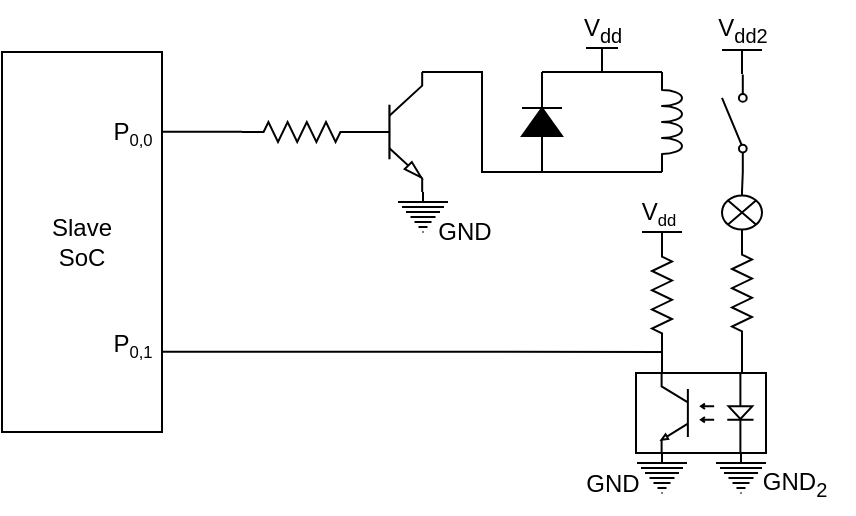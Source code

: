<mxfile version="24.7.8">
  <diagram name="Page-1" id="0drxzNmqqHt5yeECW6B3">
    <mxGraphModel dx="683" dy="398" grid="1" gridSize="10" guides="1" tooltips="1" connect="1" arrows="1" fold="1" page="1" pageScale="1" pageWidth="1100" pageHeight="850" math="0" shadow="0">
      <root>
        <mxCell id="0" />
        <mxCell id="1" parent="0" />
        <mxCell id="LD_RKNu__p31QmjTdJs5-1" value="Slave&lt;div&gt;SoC&lt;/div&gt;" style="rounded=0;whiteSpace=wrap;html=1;" parent="1" vertex="1">
          <mxGeometry x="200" y="70" width="80" height="190" as="geometry" />
        </mxCell>
        <mxCell id="LD_RKNu__p31QmjTdJs5-7" value="" style="endArrow=none;html=1;rounded=0;entryX=0.974;entryY=0.496;entryDx=0;entryDy=0;entryPerimeter=0;exitX=1;exitY=0.789;exitDx=0;exitDy=0;exitPerimeter=0;" parent="1" source="LD_RKNu__p31QmjTdJs5-1" target="LD_RKNu__p31QmjTdJs5-34" edge="1">
          <mxGeometry width="50" height="50" relative="1" as="geometry">
            <mxPoint x="310" y="220" as="sourcePoint" />
            <mxPoint x="470" y="220.5" as="targetPoint" />
          </mxGeometry>
        </mxCell>
        <mxCell id="LD_RKNu__p31QmjTdJs5-28" value="" style="pointerEvents=1;verticalLabelPosition=bottom;shadow=0;dashed=0;align=center;html=1;verticalAlign=top;shape=mxgraph.electrical.resistors.resistor_2;" parent="1" vertex="1">
          <mxGeometry x="320" y="105" width="60" height="10" as="geometry" />
        </mxCell>
        <mxCell id="LD_RKNu__p31QmjTdJs5-29" value="" style="verticalLabelPosition=bottom;shadow=0;dashed=0;align=center;html=1;verticalAlign=top;shape=mxgraph.electrical.transistors.npn_transistor_5;" parent="1" vertex="1">
          <mxGeometry x="371" y="80" width="40" height="60" as="geometry" />
        </mxCell>
        <mxCell id="LD_RKNu__p31QmjTdJs5-31" value="" style="endArrow=none;html=1;rounded=0;entryX=0;entryY=0.5;entryDx=0;entryDy=0;entryPerimeter=0;exitX=1;exitY=0.5;exitDx=0;exitDy=0;exitPerimeter=0;" parent="1" source="LD_RKNu__p31QmjTdJs5-28" target="LD_RKNu__p31QmjTdJs5-29" edge="1">
          <mxGeometry width="50" height="50" relative="1" as="geometry">
            <mxPoint x="311" y="100" as="sourcePoint" />
            <mxPoint x="361" y="50" as="targetPoint" />
          </mxGeometry>
        </mxCell>
        <mxCell id="LD_RKNu__p31QmjTdJs5-76" value="" style="edgeStyle=orthogonalEdgeStyle;rounded=0;orthogonalLoop=1;jettySize=auto;html=1;" parent="1" target="LD_RKNu__p31QmjTdJs5-72" edge="1">
          <mxGeometry relative="1" as="geometry">
            <mxPoint x="530" y="234.5" as="sourcePoint" />
          </mxGeometry>
        </mxCell>
        <mxCell id="LD_RKNu__p31QmjTdJs5-34" value="" style="pointerEvents=1;verticalLabelPosition=bottom;shadow=0;dashed=0;align=center;html=1;verticalAlign=top;shape=mxgraph.electrical.resistors.resistor_2;direction=south;" parent="1" vertex="1">
          <mxGeometry x="525" y="161.5" width="10" height="60" as="geometry" />
        </mxCell>
        <mxCell id="LD_RKNu__p31QmjTdJs5-35" value="" style="html=1;shape=mxgraph.electrical.electro-mechanical.singleSwitch;aspect=fixed;elSwitchState=off;direction=north;" parent="1" vertex="1">
          <mxGeometry x="560" y="81.25" width="13" height="48.75" as="geometry" />
        </mxCell>
        <mxCell id="LD_RKNu__p31QmjTdJs5-36" value="V&lt;sub&gt;dd&lt;/sub&gt;" style="verticalLabelPosition=top;verticalAlign=bottom;shape=mxgraph.electrical.signal_sources.vdd;shadow=0;dashed=0;align=center;strokeWidth=1;fontSize=24;html=1;flipV=1;noLabel=1;" parent="1" vertex="1">
          <mxGeometry x="560" y="69" width="20" height="12" as="geometry" />
        </mxCell>
        <mxCell id="LD_RKNu__p31QmjTdJs5-37" value="V&lt;sub&gt;dd2&lt;/sub&gt;" style="text;html=1;align=center;verticalAlign=middle;resizable=0;points=[];autosize=1;strokeColor=none;fillColor=none;" parent="1" vertex="1">
          <mxGeometry x="545" y="44.25" width="50" height="30" as="geometry" />
        </mxCell>
        <mxCell id="LD_RKNu__p31QmjTdJs5-39" value="" style="endArrow=none;html=1;rounded=0;exitX=1;exitY=0.786;exitDx=0;exitDy=0;exitPerimeter=0;entryX=0;entryY=0.5;entryDx=0;entryDy=0;" parent="1" edge="1">
          <mxGeometry width="50" height="50" relative="1" as="geometry">
            <mxPoint x="280" y="109.88" as="sourcePoint" />
            <mxPoint x="320" y="109.88" as="targetPoint" />
          </mxGeometry>
        </mxCell>
        <mxCell id="LD_RKNu__p31QmjTdJs5-46" value="" style="pointerEvents=1;fillColor=strokeColor;verticalLabelPosition=bottom;shadow=0;dashed=0;align=center;html=1;verticalAlign=top;shape=mxgraph.electrical.diodes.diode;direction=north;" parent="1" vertex="1">
          <mxGeometry x="460" y="87.5" width="20" height="35" as="geometry" />
        </mxCell>
        <mxCell id="LD_RKNu__p31QmjTdJs5-47" value="" style="pointerEvents=1;verticalLabelPosition=bottom;shadow=0;dashed=0;align=center;html=1;verticalAlign=top;shape=mxgraph.electrical.inductors.inductor_3;direction=south;" parent="1" vertex="1">
          <mxGeometry x="530" y="80" width="10" height="50" as="geometry" />
        </mxCell>
        <mxCell id="LD_RKNu__p31QmjTdJs5-48" value="" style="endArrow=none;html=1;rounded=0;entryX=1;entryY=1;entryDx=0;entryDy=0;entryPerimeter=0;exitX=0;exitY=0.5;exitDx=0;exitDy=0;exitPerimeter=0;" parent="1" source="LD_RKNu__p31QmjTdJs5-46" target="LD_RKNu__p31QmjTdJs5-47" edge="1">
          <mxGeometry width="50" height="50" relative="1" as="geometry">
            <mxPoint x="470" y="130" as="sourcePoint" />
            <mxPoint x="510" y="130" as="targetPoint" />
            <Array as="points">
              <mxPoint x="470" y="130" />
            </Array>
          </mxGeometry>
        </mxCell>
        <mxCell id="LD_RKNu__p31QmjTdJs5-49" value="" style="endArrow=none;html=1;rounded=0;exitX=1;exitY=0.5;exitDx=0;exitDy=0;exitPerimeter=0;" parent="1" source="LD_RKNu__p31QmjTdJs5-46" edge="1">
          <mxGeometry width="50" height="50" relative="1" as="geometry">
            <mxPoint x="290" y="10" as="sourcePoint" />
            <mxPoint x="470" y="80" as="targetPoint" />
          </mxGeometry>
        </mxCell>
        <mxCell id="LD_RKNu__p31QmjTdJs5-50" value="V&lt;sub&gt;dd&lt;/sub&gt;" style="verticalLabelPosition=top;verticalAlign=bottom;shape=mxgraph.electrical.signal_sources.vdd;shadow=0;dashed=0;align=center;strokeWidth=1;fontSize=24;html=1;flipV=1;noLabel=1;" parent="1" vertex="1">
          <mxGeometry x="492" y="68" width="16" height="12" as="geometry" />
        </mxCell>
        <mxCell id="LD_RKNu__p31QmjTdJs5-51" value="" style="endArrow=none;html=1;rounded=0;entryX=0;entryY=1;entryDx=0;entryDy=0;entryPerimeter=0;" parent="1" target="LD_RKNu__p31QmjTdJs5-47" edge="1">
          <mxGeometry width="50" height="50" relative="1" as="geometry">
            <mxPoint x="470" y="80" as="sourcePoint" />
            <mxPoint x="340" y="60" as="targetPoint" />
          </mxGeometry>
        </mxCell>
        <mxCell id="LD_RKNu__p31QmjTdJs5-52" value="" style="endArrow=none;html=1;rounded=0;exitX=1;exitY=0;exitDx=0;exitDy=0;exitPerimeter=0;" parent="1" edge="1">
          <mxGeometry width="50" height="50" relative="1" as="geometry">
            <mxPoint x="410" y="80" as="sourcePoint" />
            <mxPoint x="470" y="130" as="targetPoint" />
            <Array as="points">
              <mxPoint x="440" y="80" />
              <mxPoint x="440" y="130" />
            </Array>
          </mxGeometry>
        </mxCell>
        <mxCell id="LD_RKNu__p31QmjTdJs5-53" value="V&lt;sub&gt;dd&lt;/sub&gt;" style="text;html=1;align=center;verticalAlign=middle;resizable=1;points=[];autosize=1;strokeColor=none;fillColor=none;strokeWidth=1;" parent="1" vertex="1">
          <mxGeometry x="480" y="49.25" width="40" height="20" as="geometry" />
        </mxCell>
        <mxCell id="LD_RKNu__p31QmjTdJs5-55" value="GND" style="text;html=1;align=center;verticalAlign=middle;resizable=0;points=[];autosize=1;strokeColor=none;fillColor=none;" parent="1" vertex="1">
          <mxGeometry x="406" y="145" width="50" height="30" as="geometry" />
        </mxCell>
        <mxCell id="LD_RKNu__p31QmjTdJs5-60" value="P&lt;span style=&quot;font-size: 10px;&quot;&gt;&lt;sub&gt;0,0&lt;/sub&gt;&lt;/span&gt;" style="text;html=1;align=center;verticalAlign=middle;resizable=1;points=[];autosize=1;strokeColor=none;fillColor=none;" parent="1" vertex="1">
          <mxGeometry x="245" y="95" width="40" height="30" as="geometry" />
        </mxCell>
        <mxCell id="LD_RKNu__p31QmjTdJs5-61" value="P&lt;span style=&quot;font-size: 10px;&quot;&gt;&lt;sub&gt;0,1&lt;/sub&gt;&lt;/span&gt;" style="text;html=1;align=center;verticalAlign=middle;resizable=1;points=[];autosize=1;strokeColor=none;fillColor=none;" parent="1" vertex="1">
          <mxGeometry x="245" y="200.5" width="40" height="30" as="geometry" />
        </mxCell>
        <mxCell id="LD_RKNu__p31QmjTdJs5-62" value="" style="pointerEvents=1;verticalLabelPosition=bottom;shadow=0;dashed=0;align=center;html=1;verticalAlign=top;shape=mxgraph.electrical.miscellaneous.light_bulb;direction=south;" parent="1" vertex="1">
          <mxGeometry x="560" y="140" width="20" height="20.5" as="geometry" />
        </mxCell>
        <mxCell id="LD_RKNu__p31QmjTdJs5-65" value="V&lt;sub&gt;dd&lt;/sub&gt;" style="verticalLabelPosition=top;verticalAlign=bottom;shape=mxgraph.electrical.signal_sources.vdd;shadow=0;dashed=0;align=center;strokeWidth=1;fontSize=24;html=1;flipV=1;noLabel=1;" parent="1" vertex="1">
          <mxGeometry x="520" y="160" width="20" height="10" as="geometry" />
        </mxCell>
        <mxCell id="LD_RKNu__p31QmjTdJs5-69" value="" style="pointerEvents=1;verticalLabelPosition=bottom;shadow=0;dashed=0;align=center;html=1;verticalAlign=top;shape=mxgraph.electrical.signal_sources.protective_earth;fontFamily=Helvetica;fontSize=12;fontColor=default;autosize=1;resizable=1;fillColor=none;gradientColor=none;" parent="1" vertex="1">
          <mxGeometry x="517.5" y="270.5" width="25" height="20" as="geometry" />
        </mxCell>
        <mxCell id="LD_RKNu__p31QmjTdJs5-71" value="V&lt;span style=&quot;font-size: 10px;&quot;&gt;&lt;sub&gt;dd&lt;/sub&gt;&lt;/span&gt;" style="text;html=1;align=center;verticalAlign=middle;resizable=1;points=[];autosize=1;strokeColor=none;fillColor=none;" parent="1" vertex="1">
          <mxGeometry x="508" y="135.25" width="40" height="30" as="geometry" />
        </mxCell>
        <mxCell id="LD_RKNu__p31QmjTdJs5-72" value="" style="verticalLabelPosition=bottom;shadow=0;dashed=0;align=center;html=1;verticalAlign=top;shape=mxgraph.electrical.opto_electronics.opto-coupler;aspect=fixed;flipV=0;flipH=1;" parent="1" vertex="1">
          <mxGeometry x="517" y="230.5" width="65" height="40" as="geometry" />
        </mxCell>
        <mxCell id="LD_RKNu__p31QmjTdJs5-78" value="" style="pointerEvents=1;verticalLabelPosition=bottom;shadow=0;dashed=0;align=center;html=1;verticalAlign=top;shape=mxgraph.electrical.resistors.resistor_2;direction=south;" parent="1" vertex="1">
          <mxGeometry x="565" y="160.5" width="10" height="60" as="geometry" />
        </mxCell>
        <mxCell id="LD_RKNu__p31QmjTdJs5-79" value="" style="endArrow=none;html=1;rounded=0;entryX=0;entryY=0.8;entryDx=0;entryDy=0;" parent="1" target="LD_RKNu__p31QmjTdJs5-35" edge="1">
          <mxGeometry width="50" height="50" relative="1" as="geometry">
            <mxPoint x="570" y="140" as="sourcePoint" />
            <mxPoint x="623" y="99.75" as="targetPoint" />
          </mxGeometry>
        </mxCell>
        <mxCell id="LD_RKNu__p31QmjTdJs5-80" value="" style="pointerEvents=1;verticalLabelPosition=bottom;shadow=0;dashed=0;align=center;html=1;verticalAlign=top;shape=mxgraph.electrical.signal_sources.protective_earth;fontFamily=Helvetica;fontSize=12;fontColor=default;autosize=1;resizable=1;fillColor=none;gradientColor=none;" parent="1" vertex="1">
          <mxGeometry x="557" y="270.5" width="25" height="20" as="geometry" />
        </mxCell>
        <mxCell id="LD_RKNu__p31QmjTdJs5-81" value="" style="pointerEvents=1;verticalLabelPosition=bottom;shadow=0;dashed=0;align=center;html=1;verticalAlign=top;shape=mxgraph.electrical.signal_sources.protective_earth;fontFamily=Helvetica;fontSize=12;fontColor=default;autosize=1;resizable=1;fillColor=none;gradientColor=none;" parent="1" vertex="1">
          <mxGeometry x="398" y="140" width="25" height="20" as="geometry" />
        </mxCell>
        <mxCell id="LD_RKNu__p31QmjTdJs5-82" value="GND" style="text;html=1;align=center;verticalAlign=middle;resizable=0;points=[];autosize=1;strokeColor=none;fillColor=none;" parent="1" vertex="1">
          <mxGeometry x="480" y="270.5" width="50" height="30" as="geometry" />
        </mxCell>
        <mxCell id="LD_RKNu__p31QmjTdJs5-83" value="" style="endArrow=none;html=1;rounded=0;entryX=1;entryY=0.5;entryDx=0;entryDy=0;entryPerimeter=0;exitX=0.8;exitY=0;exitDx=0;exitDy=0;exitPerimeter=0;" parent="1" source="LD_RKNu__p31QmjTdJs5-72" target="LD_RKNu__p31QmjTdJs5-34" edge="1">
          <mxGeometry width="50" height="50" relative="1" as="geometry">
            <mxPoint x="500" y="230" as="sourcePoint" />
            <mxPoint x="550" y="180" as="targetPoint" />
          </mxGeometry>
        </mxCell>
        <mxCell id="LD_RKNu__p31QmjTdJs5-84" value="" style="endArrow=none;html=1;rounded=0;entryX=1;entryY=0.5;entryDx=0;entryDy=0;entryPerimeter=0;" parent="1" target="LD_RKNu__p31QmjTdJs5-78" edge="1">
          <mxGeometry width="50" height="50" relative="1" as="geometry">
            <mxPoint x="570" y="230" as="sourcePoint" />
            <mxPoint x="550" y="180" as="targetPoint" />
          </mxGeometry>
        </mxCell>
        <mxCell id="LD_RKNu__p31QmjTdJs5-85" value="GND&lt;sub&gt;2&lt;/sub&gt;" style="text;html=1;align=center;verticalAlign=middle;resizable=0;points=[];autosize=1;strokeColor=none;fillColor=none;" parent="1" vertex="1">
          <mxGeometry x="566" y="270.5" width="60" height="30" as="geometry" />
        </mxCell>
      </root>
    </mxGraphModel>
  </diagram>
</mxfile>
